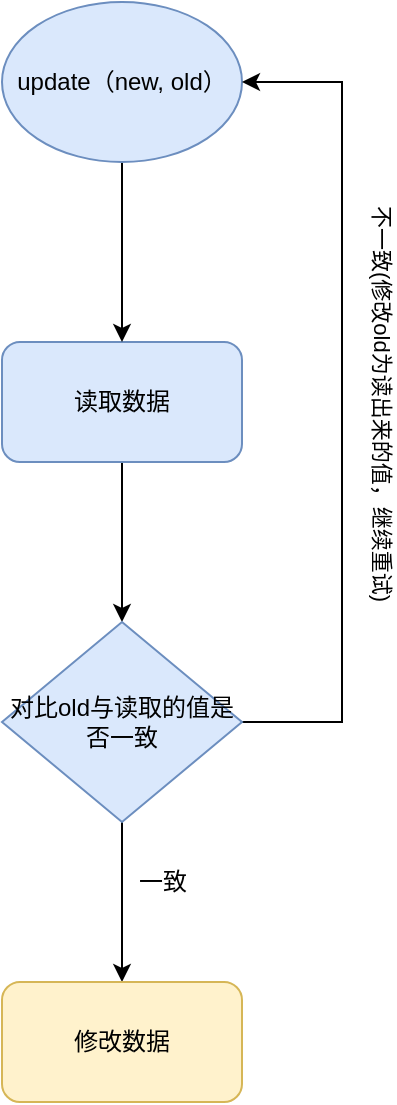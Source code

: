 <mxfile version="12.9.12" type="github">
  <diagram id="9zOE_HqemerwaXQ6P7oV" name="第 1 页">
    <mxGraphModel dx="1038" dy="1757" grid="1" gridSize="10" guides="1" tooltips="1" connect="1" arrows="1" fold="1" page="1" pageScale="1" pageWidth="827" pageHeight="1169" math="0" shadow="0">
      <root>
        <mxCell id="0" />
        <mxCell id="1" parent="0" />
        <mxCell id="JjPNr-y6szL-fxCdMGku-3" value="" style="edgeStyle=orthogonalEdgeStyle;rounded=0;orthogonalLoop=1;jettySize=auto;html=1;" edge="1" parent="1" source="JjPNr-y6szL-fxCdMGku-1">
          <mxGeometry relative="1" as="geometry">
            <mxPoint x="360" y="250" as="targetPoint" />
          </mxGeometry>
        </mxCell>
        <mxCell id="JjPNr-y6szL-fxCdMGku-1" value="读取数据" style="rounded=1;whiteSpace=wrap;html=1;fillColor=#dae8fc;strokeColor=#6c8ebf;" vertex="1" parent="1">
          <mxGeometry x="300" y="110" width="120" height="60" as="geometry" />
        </mxCell>
        <mxCell id="JjPNr-y6szL-fxCdMGku-7" value="" style="edgeStyle=orthogonalEdgeStyle;rounded=0;orthogonalLoop=1;jettySize=auto;html=1;entryX=0.5;entryY=0;entryDx=0;entryDy=0;" edge="1" parent="1" source="JjPNr-y6szL-fxCdMGku-5" target="JjPNr-y6szL-fxCdMGku-1">
          <mxGeometry relative="1" as="geometry">
            <mxPoint x="360" y="100" as="targetPoint" />
          </mxGeometry>
        </mxCell>
        <mxCell id="JjPNr-y6szL-fxCdMGku-5" value="update（new, old）" style="ellipse;whiteSpace=wrap;html=1;fillColor=#dae8fc;strokeColor=#6c8ebf;" vertex="1" parent="1">
          <mxGeometry x="300" y="-60" width="120" height="80" as="geometry" />
        </mxCell>
        <mxCell id="JjPNr-y6szL-fxCdMGku-10" value="" style="edgeStyle=orthogonalEdgeStyle;rounded=0;orthogonalLoop=1;jettySize=auto;html=1;" edge="1" parent="1" source="JjPNr-y6szL-fxCdMGku-8" target="JjPNr-y6szL-fxCdMGku-9">
          <mxGeometry relative="1" as="geometry" />
        </mxCell>
        <mxCell id="JjPNr-y6szL-fxCdMGku-13" value="" style="edgeStyle=orthogonalEdgeStyle;rounded=0;orthogonalLoop=1;jettySize=auto;html=1;entryX=1;entryY=0.5;entryDx=0;entryDy=0;" edge="1" parent="1" source="JjPNr-y6szL-fxCdMGku-8" target="JjPNr-y6szL-fxCdMGku-5">
          <mxGeometry relative="1" as="geometry">
            <mxPoint x="510" y="-30" as="targetPoint" />
            <Array as="points">
              <mxPoint x="470" y="300" />
              <mxPoint x="470" y="-20" />
            </Array>
          </mxGeometry>
        </mxCell>
        <mxCell id="JjPNr-y6szL-fxCdMGku-14" value="不一致(修改old为读出来的值，继续重试)" style="edgeLabel;html=1;align=center;verticalAlign=middle;resizable=0;points=[];rotation=90;" vertex="1" connectable="0" parent="JjPNr-y6szL-fxCdMGku-13">
          <mxGeometry x="-0.109" y="2" relative="1" as="geometry">
            <mxPoint x="22" y="-23" as="offset" />
          </mxGeometry>
        </mxCell>
        <mxCell id="JjPNr-y6szL-fxCdMGku-8" value="对比old与读取的值是否一致" style="rhombus;whiteSpace=wrap;html=1;fillColor=#dae8fc;strokeColor=#6c8ebf;" vertex="1" parent="1">
          <mxGeometry x="300" y="250" width="120" height="100" as="geometry" />
        </mxCell>
        <mxCell id="JjPNr-y6szL-fxCdMGku-9" value="修改数据" style="rounded=1;whiteSpace=wrap;html=1;fillColor=#fff2cc;strokeColor=#d6b656;" vertex="1" parent="1">
          <mxGeometry x="300" y="430" width="120" height="60" as="geometry" />
        </mxCell>
        <mxCell id="JjPNr-y6szL-fxCdMGku-11" value="一致" style="text;html=1;align=center;verticalAlign=middle;resizable=0;points=[];autosize=1;" vertex="1" parent="1">
          <mxGeometry x="360" y="370" width="40" height="20" as="geometry" />
        </mxCell>
      </root>
    </mxGraphModel>
  </diagram>
</mxfile>
